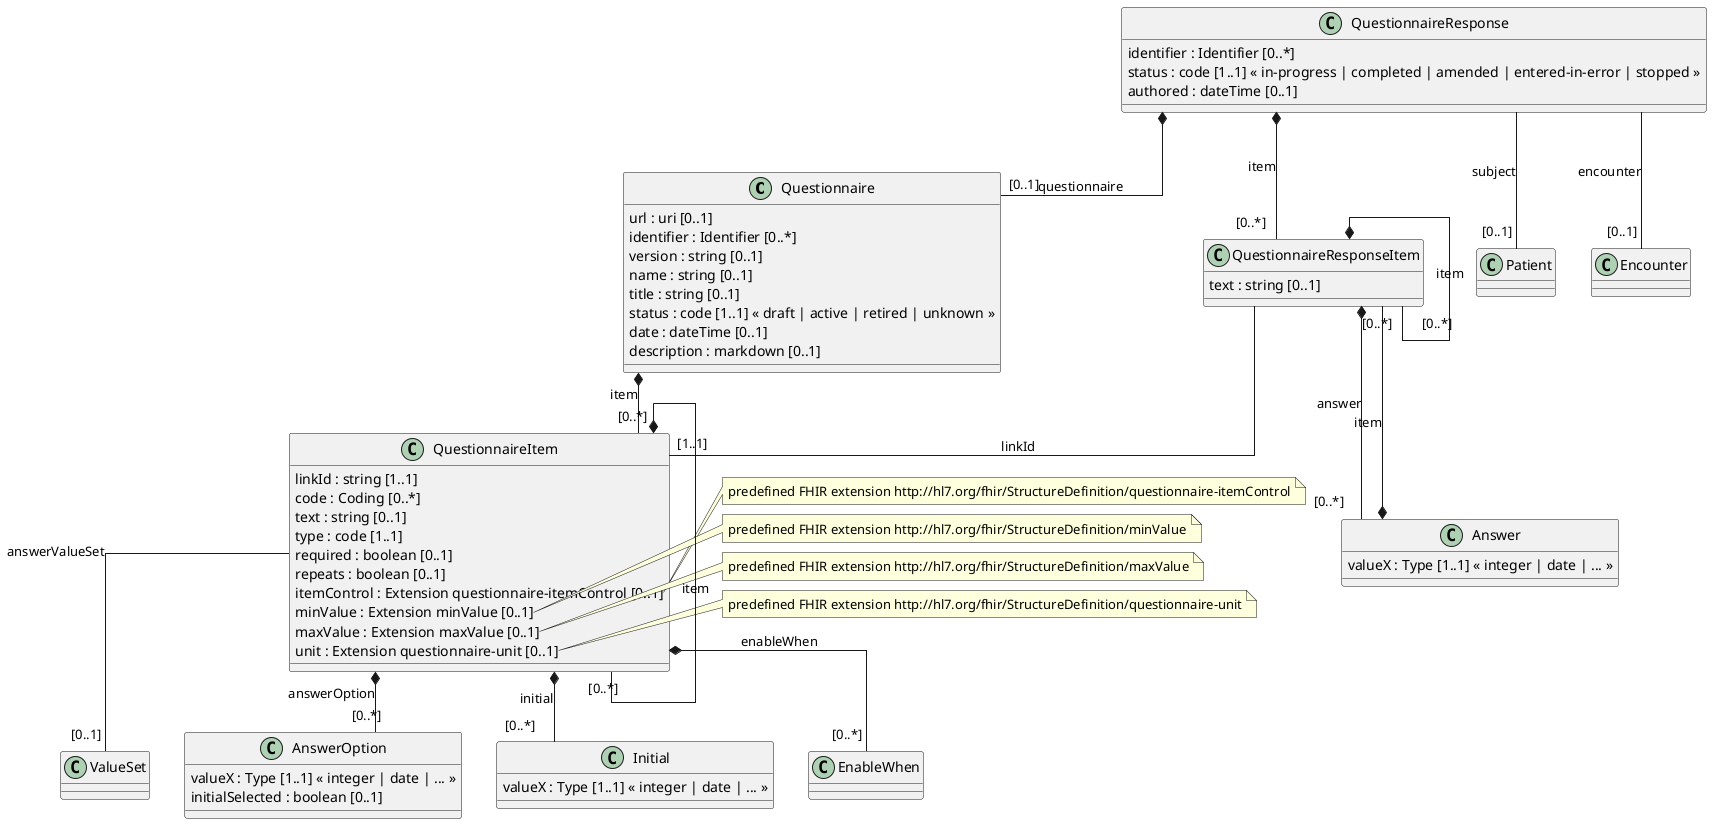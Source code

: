 @startuml
' ========================================
' start: configuration
' ========================================

skinparam linetype ortho

' ========================================
' end: configuration
' ========================================

' ========================================
' start: definition of entities/classes
' ========================================

class Questionnaire {
  url : uri [0..1]
  identifier : Identifier [0..*]
  version : string [0..1]
  name : string [0..1]
  title : string [0..1]
  status : code [1..1] « draft | active | retired | unknown »
  date : dateTime [0..1]
  description : markdown [0..1]
}

class QuestionnaireResponse {
  identifier : Identifier [0..*]
  status : code [1..1] « in-progress | completed | amended | entered-in-error | stopped »
  authored : dateTime [0..1]
}


class QuestionnaireItem {
  linkId : string [1..1]
  code : Coding [0..*]
  text : string [0..1]
  type : code [1..1]
  required : boolean [0..1]
  repeats : boolean [0..1]
  itemControl : Extension questionnaire-itemControl [0..1]
  minValue : Extension minValue [0..1]
  maxValue : Extension maxValue [0..1]
  unit : Extension questionnaire-unit [0..1]
}


class QuestionnaireResponseItem {
  text : string [0..1]
}

class ValueSet {
  }

class Patient {
  }

class Encounter {
  }

class AnswerOption {
  valueX : Type [1..1] « integer | date | ... »
  initialSelected : boolean [0..1]
}
 
class Initial {
  valueX : Type [1..1] « integer | date | ... »
}

class Answer {
  valueX : Type [1..1] « integer | date | ... »
}

' ========================================
' end: definition of entities/classes
' ========================================

' ========================================
' start: definition of notes
' ========================================

note right of QuestionnaireItem::itemControl
  predefined FHIR extension http://hl7.org/fhir/StructureDefinition/questionnaire-itemControl
end note

note right of QuestionnaireItem::minValue
  predefined FHIR extension http://hl7.org/fhir/StructureDefinition/minValue
end note

note right of QuestionnaireItem::maxValue
  predefined FHIR extension http://hl7.org/fhir/StructureDefinition/maxValue
end note

note right of QuestionnaireItem::unit
  predefined FHIR extension http://hl7.org/fhir/StructureDefinition/questionnaire-unit
end note

' ========================================
' end: definition of notes
' ========================================


' ========================================
' start: definition of associations
' ========================================

Questionnaire *-- "[0..*]" QuestionnaireItem : item
QuestionnaireItem *-- "[0..*]" QuestionnaireItem : item
QuestionnaireItem *-- "[0..*]" Initial : initial
QuestionnaireItem *-- "[0..*]" AnswerOption : answerOption
QuestionnaireItem *-- "[0..*]" EnableWhen : enableWhen
QuestionnaireItem -- "[0..1]" ValueSet : answerValueSet


QuestionnaireResponse *-- "[0..1]" Questionnaire : questionnaire
QuestionnaireResponse *-- "[0..*]" QuestionnaireResponseItem : item
QuestionnaireResponse -- "[0..1]" Patient : subject
QuestionnaireResponse -- "[0..1]" Encounter : encounter
QuestionnaireResponseItem *-- "[0..*]" QuestionnaireResponseItem : item
QuestionnaireResponseItem -- "[1..1]" QuestionnaireItem : linkId
QuestionnaireResponseItem *-- "[0..*]" Answer : answer
Answer *-- "[0..*]" QuestionnaireResponseItem : item

' ========================================
' end: definition of associations
' ========================================
@enduml
